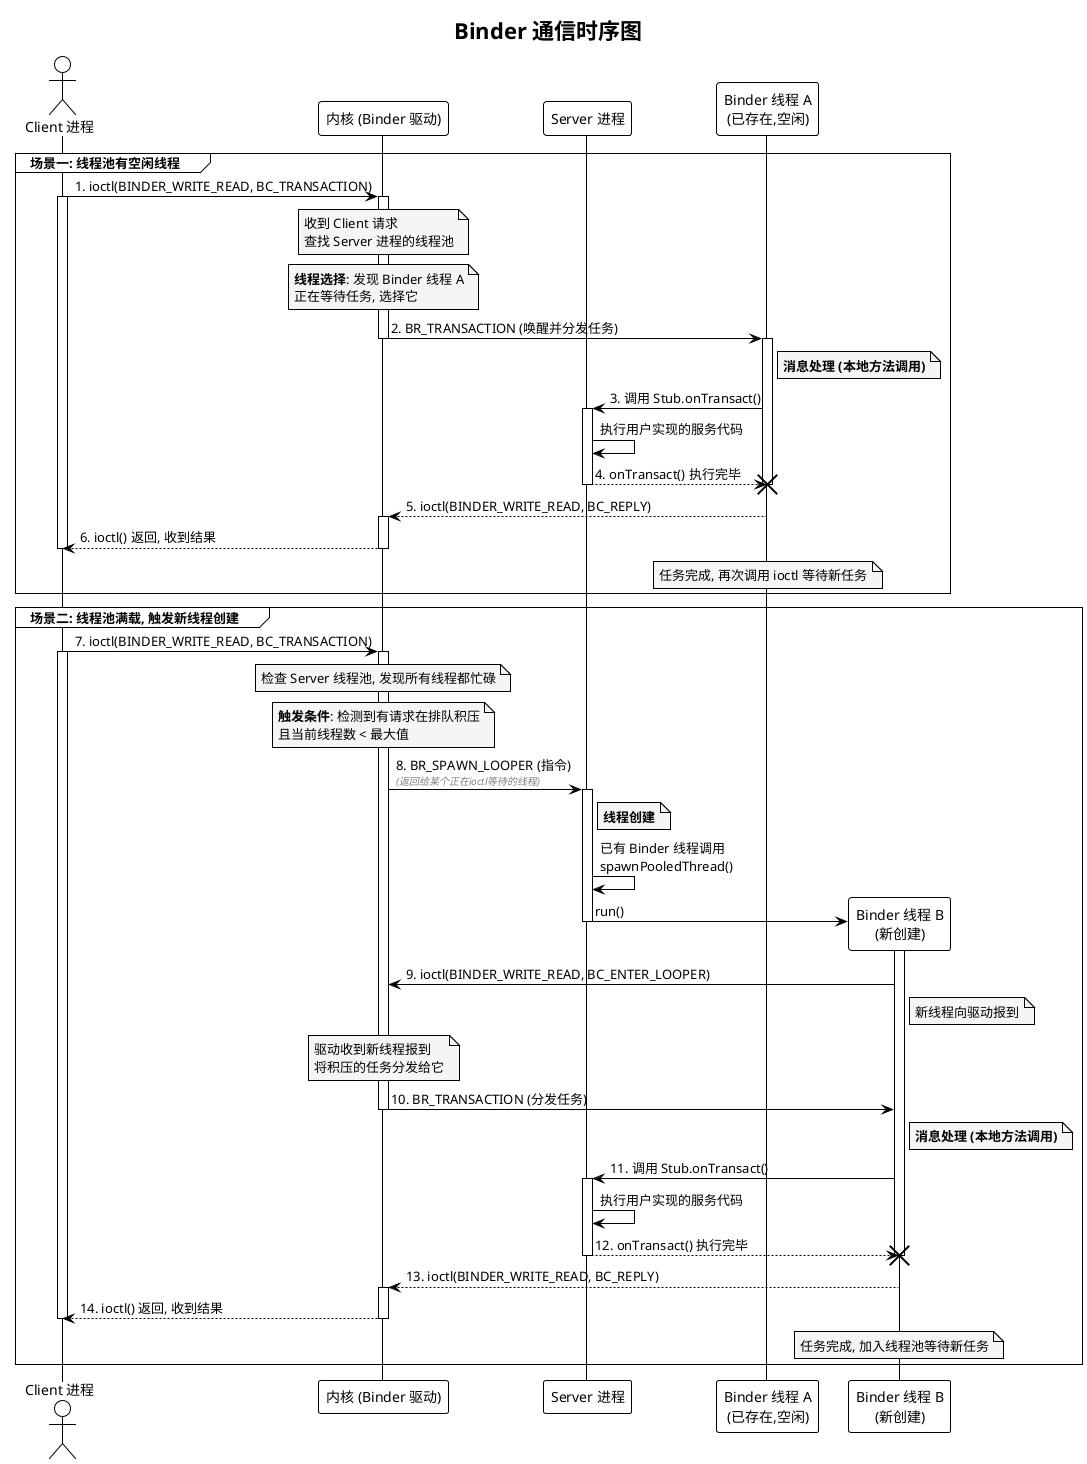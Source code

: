 @startuml
!theme plain

title Binder 通信时序图
skinparam defaultFontName "Roboto, sans-serif"
skinparam defaultFontColor #000000
skinparam sequenceArrowColor #000000
skinparam sequenceParticipantBorderColor #000000
skinparam sequenceParticipantBackgroundColor #FFFFFF
skinparam sequenceLifeLineBorderColor #000000
skinparam noteBackgroundColor #F5F5F5
skinparam noteBorderColor #000000
skinparam noteFontColor #000000
skinparam actorBorderColor #000000
skinparam actorBackgroundColor #FFFFFF

actor "Client 进程" as Client
participant "内核 (Binder 驱动)" as Kernel
participant "Server 进程" as Server
participant "Binder 线程 A\n(已存在,空闲)" as ThreadA
participant "Binder 线程 B\n(新创建)" as ThreadB

group 场景一: 线程池有空闲线程

    Client -> Kernel: 1. ioctl(BINDER_WRITE_READ, BC_TRANSACTION)
    activate Client
    activate Kernel
    note over Kernel: 收到 Client 请求\n查找 Server 进程的线程池

    note over Kernel: **线程选择**: 发现 Binder 线程 A\n正在等待任务, 选择它
    Kernel -> ThreadA: 2. BR_TRANSACTION (唤醒并分发任务)
    deactivate Kernel
    activate ThreadA
    
    note right of ThreadA: **消息处理 (本地方法调用)**
    ThreadA -> Server : 3. 调用 Stub.onTransact()
    activate Server
    Server -> Server: 执行用户实现的服务代码
    Server --> ThreadA !! : 4. onTransact() 执行完毕
    deactivate Server
    
    ThreadA --> Kernel: 5. ioctl(BINDER_WRITE_READ, BC_REPLY)
    activate Kernel
    
    Kernel --> Client: 6. ioctl() 返回, 收到结果
    deactivate Kernel
    deactivate Client
    
    note over ThreadA: 任务完成, 再次调用 ioctl 等待新任务
    deactivate ThreadA
end

group 场景二: 线程池满载, 触发新线程创建

    Client -> Kernel: 7. ioctl(BINDER_WRITE_READ, BC_TRANSACTION)
    activate Client
    activate Kernel
    note over Kernel: 检查 Server 线程池, 发现所有线程都忙碌
    note over Kernel: **触发条件**: 检测到有请求在排队积压\n且当前线程数 < 最大值

    Kernel -> Server: 8. BR_SPAWN_LOOPER (指令)\n<font color=gray><size:10><i>(返回给某个正在ioctl等待的线程)</i></size></font>
    activate Server
    
    note right of Server: **线程创建**
    Server -> Server: 已有 Binder 线程调用\nspawnPooledThread()
    create ThreadB
    Server -> ThreadB: run()
    deactivate Server
    activate ThreadB
    
    ThreadB -> Kernel: 9. ioctl(BINDER_WRITE_READ, BC_ENTER_LOOPER)
    note right of ThreadB: 新线程向驱动报到
    
    note over Kernel: 驱动收到新线程报到\n将积压的任务分发给它
    Kernel -> ThreadB: 10. BR_TRANSACTION (分发任务)
    deactivate Kernel
    
    note right of ThreadB: **消息处理 (本地方法调用)**
    ThreadB -> Server : 11. 调用 Stub.onTransact()
    activate Server
    Server -> Server: 执行用户实现的服务代码
    Server --> ThreadB !! : 12. onTransact() 执行完毕
    deactivate Server
    
    ThreadB --> Kernel: 13. ioctl(BINDER_WRITE_READ, BC_REPLY)
    activate Kernel
    
    Kernel --> Client: 14. ioctl() 返回, 收到结果
    deactivate Kernel
    deactivate Client
    
    note over ThreadB: 任务完成, 加入线程池等待新任务
    deactivate ThreadB

end
@enduml